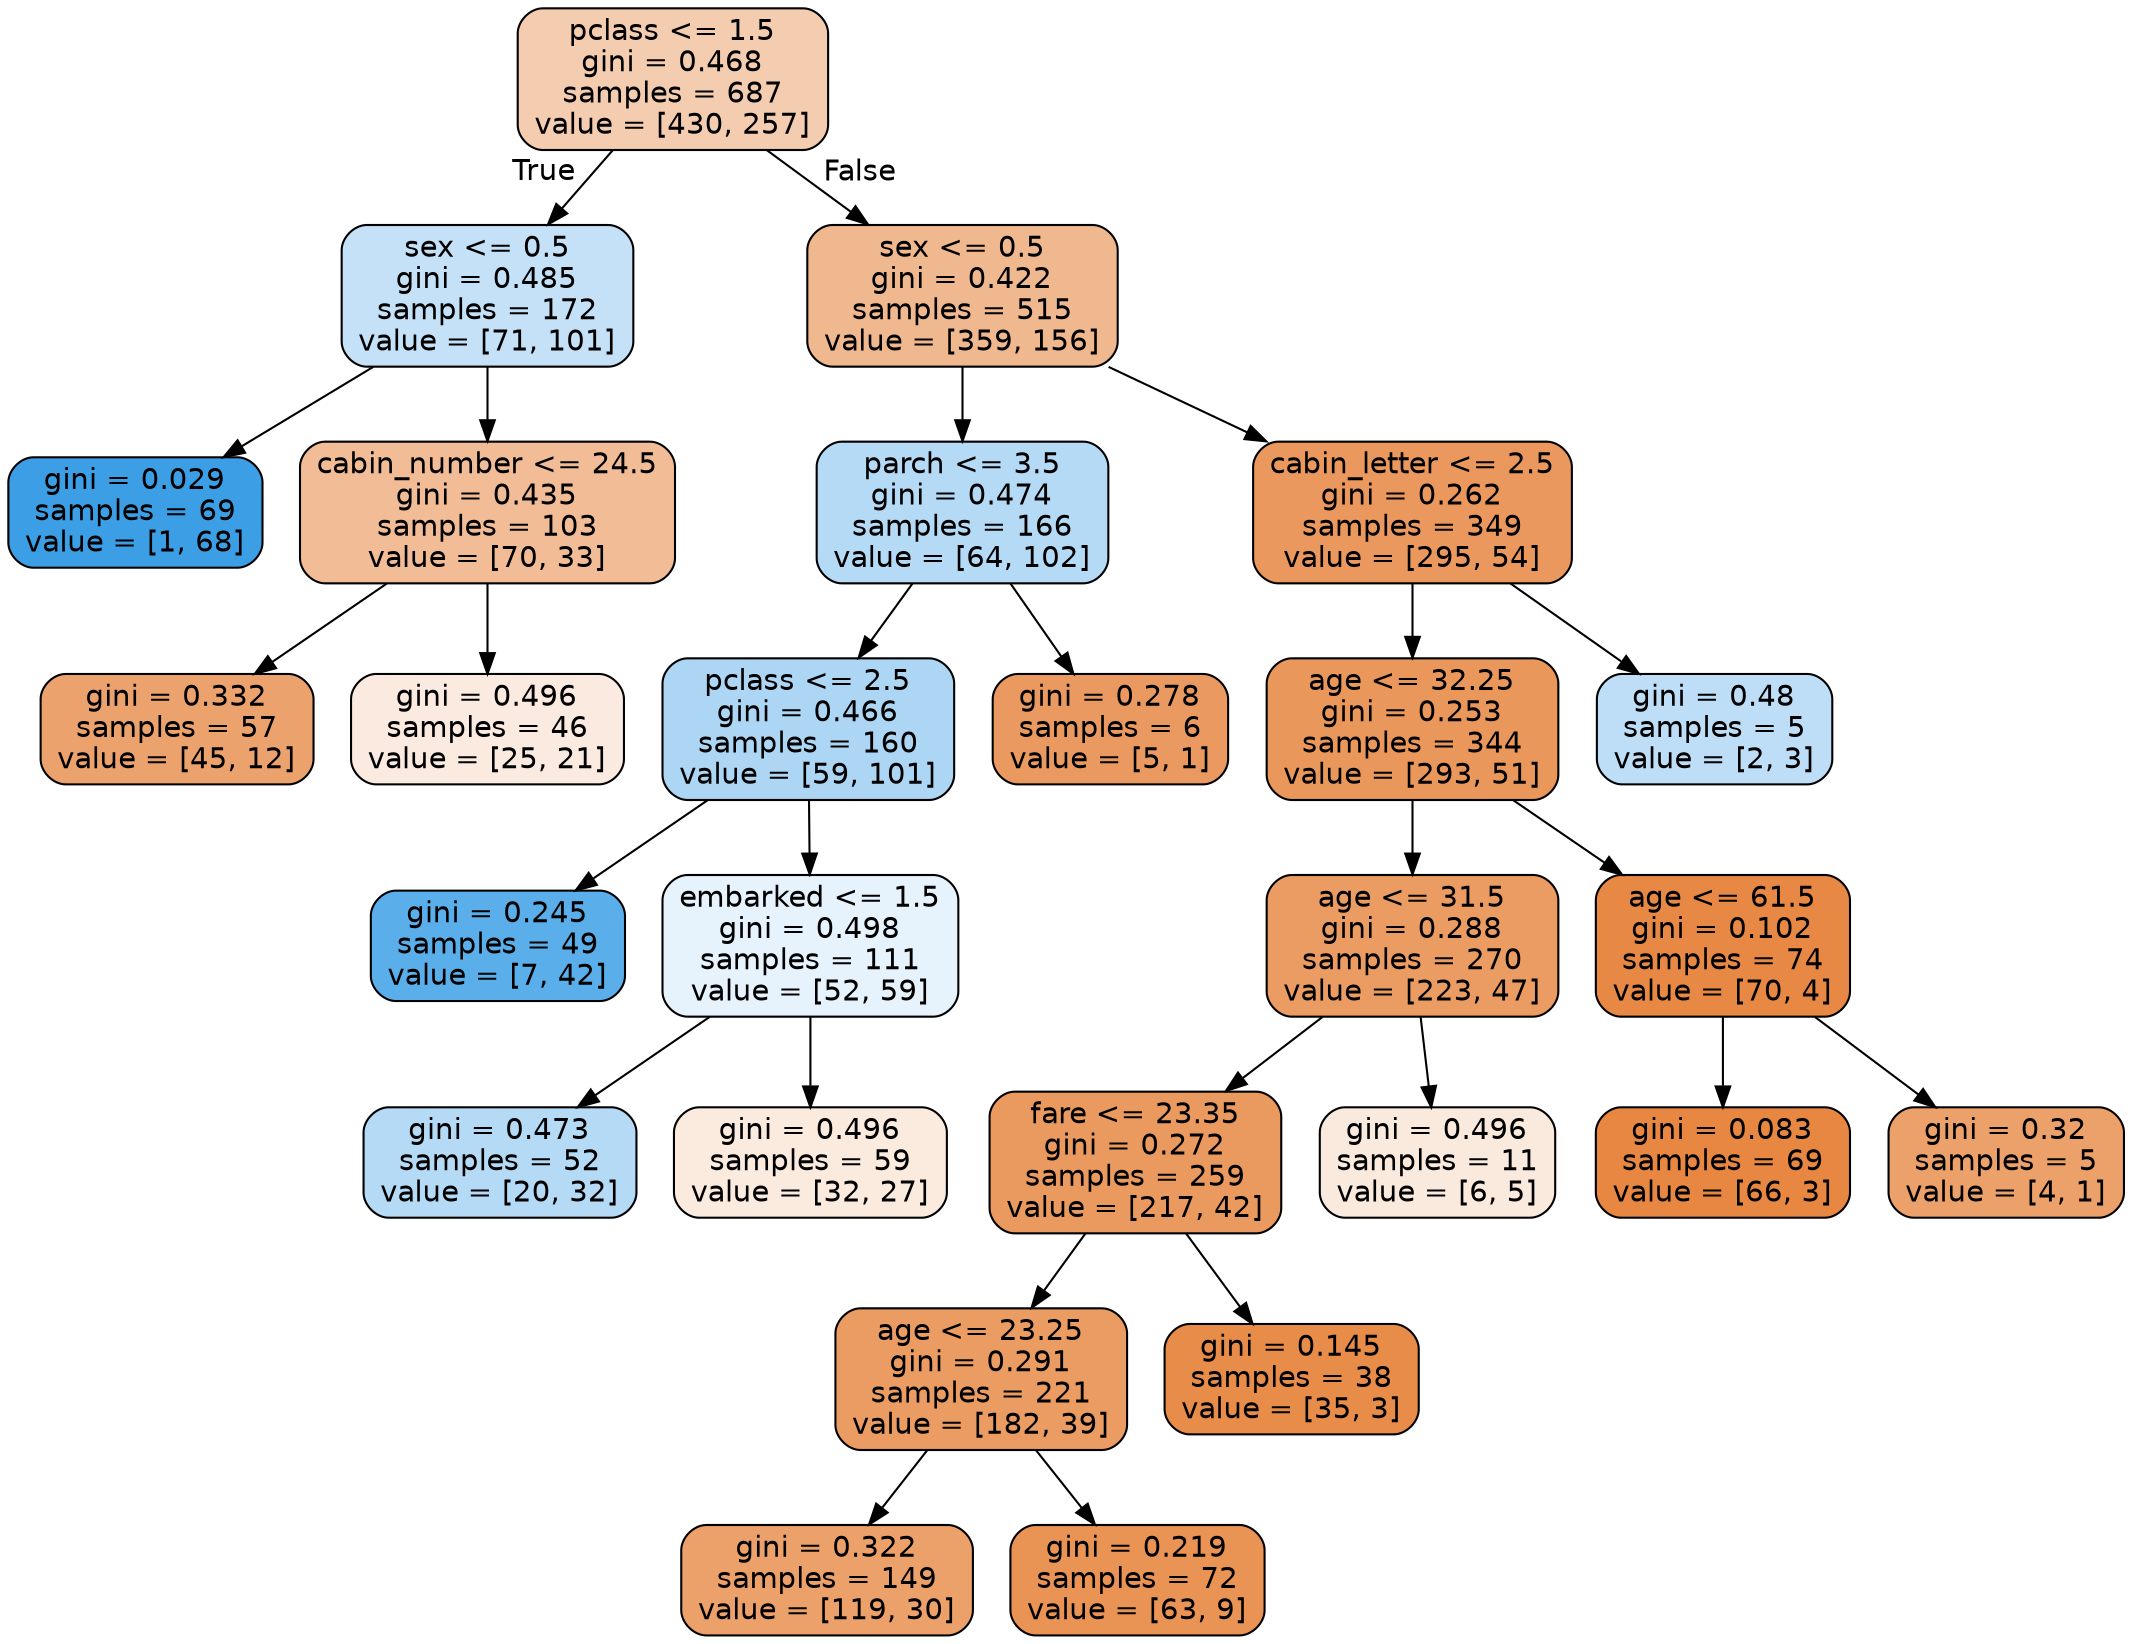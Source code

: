 digraph Tree {
node [shape=box, style="filled, rounded", color="black", fontname=helvetica] ;
edge [fontname=helvetica] ;
0 [label="pclass <= 1.5\ngini = 0.468\nsamples = 687\nvalue = [430, 257]", fillcolor="#e5813967"] ;
1 [label="sex <= 0.5\ngini = 0.485\nsamples = 172\nvalue = [71, 101]", fillcolor="#399de54c"] ;
0 -> 1 [labeldistance=2.5, labelangle=45, headlabel="True"] ;
2 [label="gini = 0.029\nsamples = 69\nvalue = [1, 68]", fillcolor="#399de5fb"] ;
1 -> 2 ;
3 [label="cabin_number <= 24.5\ngini = 0.435\nsamples = 103\nvalue = [70, 33]", fillcolor="#e5813987"] ;
1 -> 3 ;
4 [label="gini = 0.332\nsamples = 57\nvalue = [45, 12]", fillcolor="#e58139bb"] ;
3 -> 4 ;
5 [label="gini = 0.496\nsamples = 46\nvalue = [25, 21]", fillcolor="#e5813929"] ;
3 -> 5 ;
6 [label="sex <= 0.5\ngini = 0.422\nsamples = 515\nvalue = [359, 156]", fillcolor="#e5813990"] ;
0 -> 6 [labeldistance=2.5, labelangle=-45, headlabel="False"] ;
7 [label="parch <= 3.5\ngini = 0.474\nsamples = 166\nvalue = [64, 102]", fillcolor="#399de55f"] ;
6 -> 7 ;
8 [label="pclass <= 2.5\ngini = 0.466\nsamples = 160\nvalue = [59, 101]", fillcolor="#399de56a"] ;
7 -> 8 ;
9 [label="gini = 0.245\nsamples = 49\nvalue = [7, 42]", fillcolor="#399de5d4"] ;
8 -> 9 ;
10 [label="embarked <= 1.5\ngini = 0.498\nsamples = 111\nvalue = [52, 59]", fillcolor="#399de51e"] ;
8 -> 10 ;
11 [label="gini = 0.473\nsamples = 52\nvalue = [20, 32]", fillcolor="#399de560"] ;
10 -> 11 ;
12 [label="gini = 0.496\nsamples = 59\nvalue = [32, 27]", fillcolor="#e5813928"] ;
10 -> 12 ;
13 [label="gini = 0.278\nsamples = 6\nvalue = [5, 1]", fillcolor="#e58139cc"] ;
7 -> 13 ;
14 [label="cabin_letter <= 2.5\ngini = 0.262\nsamples = 349\nvalue = [295, 54]", fillcolor="#e58139d0"] ;
6 -> 14 ;
15 [label="age <= 32.25\ngini = 0.253\nsamples = 344\nvalue = [293, 51]", fillcolor="#e58139d3"] ;
14 -> 15 ;
16 [label="age <= 31.5\ngini = 0.288\nsamples = 270\nvalue = [223, 47]", fillcolor="#e58139c9"] ;
15 -> 16 ;
17 [label="fare <= 23.35\ngini = 0.272\nsamples = 259\nvalue = [217, 42]", fillcolor="#e58139ce"] ;
16 -> 17 ;
18 [label="age <= 23.25\ngini = 0.291\nsamples = 221\nvalue = [182, 39]", fillcolor="#e58139c8"] ;
17 -> 18 ;
19 [label="gini = 0.322\nsamples = 149\nvalue = [119, 30]", fillcolor="#e58139bf"] ;
18 -> 19 ;
20 [label="gini = 0.219\nsamples = 72\nvalue = [63, 9]", fillcolor="#e58139db"] ;
18 -> 20 ;
21 [label="gini = 0.145\nsamples = 38\nvalue = [35, 3]", fillcolor="#e58139e9"] ;
17 -> 21 ;
22 [label="gini = 0.496\nsamples = 11\nvalue = [6, 5]", fillcolor="#e581392a"] ;
16 -> 22 ;
23 [label="age <= 61.5\ngini = 0.102\nsamples = 74\nvalue = [70, 4]", fillcolor="#e58139f0"] ;
15 -> 23 ;
24 [label="gini = 0.083\nsamples = 69\nvalue = [66, 3]", fillcolor="#e58139f3"] ;
23 -> 24 ;
25 [label="gini = 0.32\nsamples = 5\nvalue = [4, 1]", fillcolor="#e58139bf"] ;
23 -> 25 ;
26 [label="gini = 0.48\nsamples = 5\nvalue = [2, 3]", fillcolor="#399de555"] ;
14 -> 26 ;
}